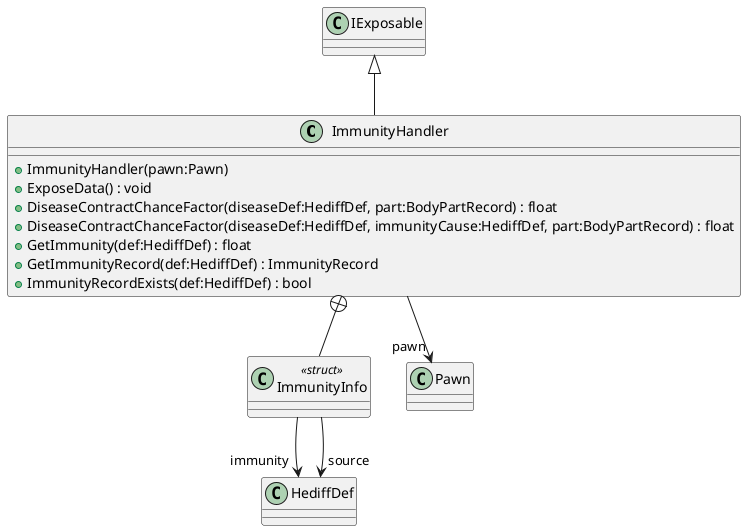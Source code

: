 @startuml
class ImmunityHandler {
    + ImmunityHandler(pawn:Pawn)
    + ExposeData() : void
    + DiseaseContractChanceFactor(diseaseDef:HediffDef, part:BodyPartRecord) : float
    + DiseaseContractChanceFactor(diseaseDef:HediffDef, immunityCause:HediffDef, part:BodyPartRecord) : float
    + GetImmunity(def:HediffDef) : float
    + GetImmunityRecord(def:HediffDef) : ImmunityRecord
    + ImmunityRecordExists(def:HediffDef) : bool
}
class ImmunityInfo <<struct>> {
}
IExposable <|-- ImmunityHandler
ImmunityHandler --> "pawn" Pawn
ImmunityHandler +-- ImmunityInfo
ImmunityInfo --> "immunity" HediffDef
ImmunityInfo --> "source" HediffDef
@enduml
